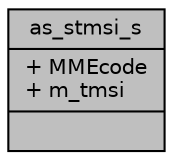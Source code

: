 digraph "as_stmsi_s"
{
 // LATEX_PDF_SIZE
  edge [fontname="Helvetica",fontsize="10",labelfontname="Helvetica",labelfontsize="10"];
  node [fontname="Helvetica",fontsize="10",shape=record];
  Node1 [label="{as_stmsi_s\n|+ MMEcode\l+ m_tmsi\l|}",height=0.2,width=0.4,color="black", fillcolor="grey75", style="filled", fontcolor="black",tooltip=" "];
}

